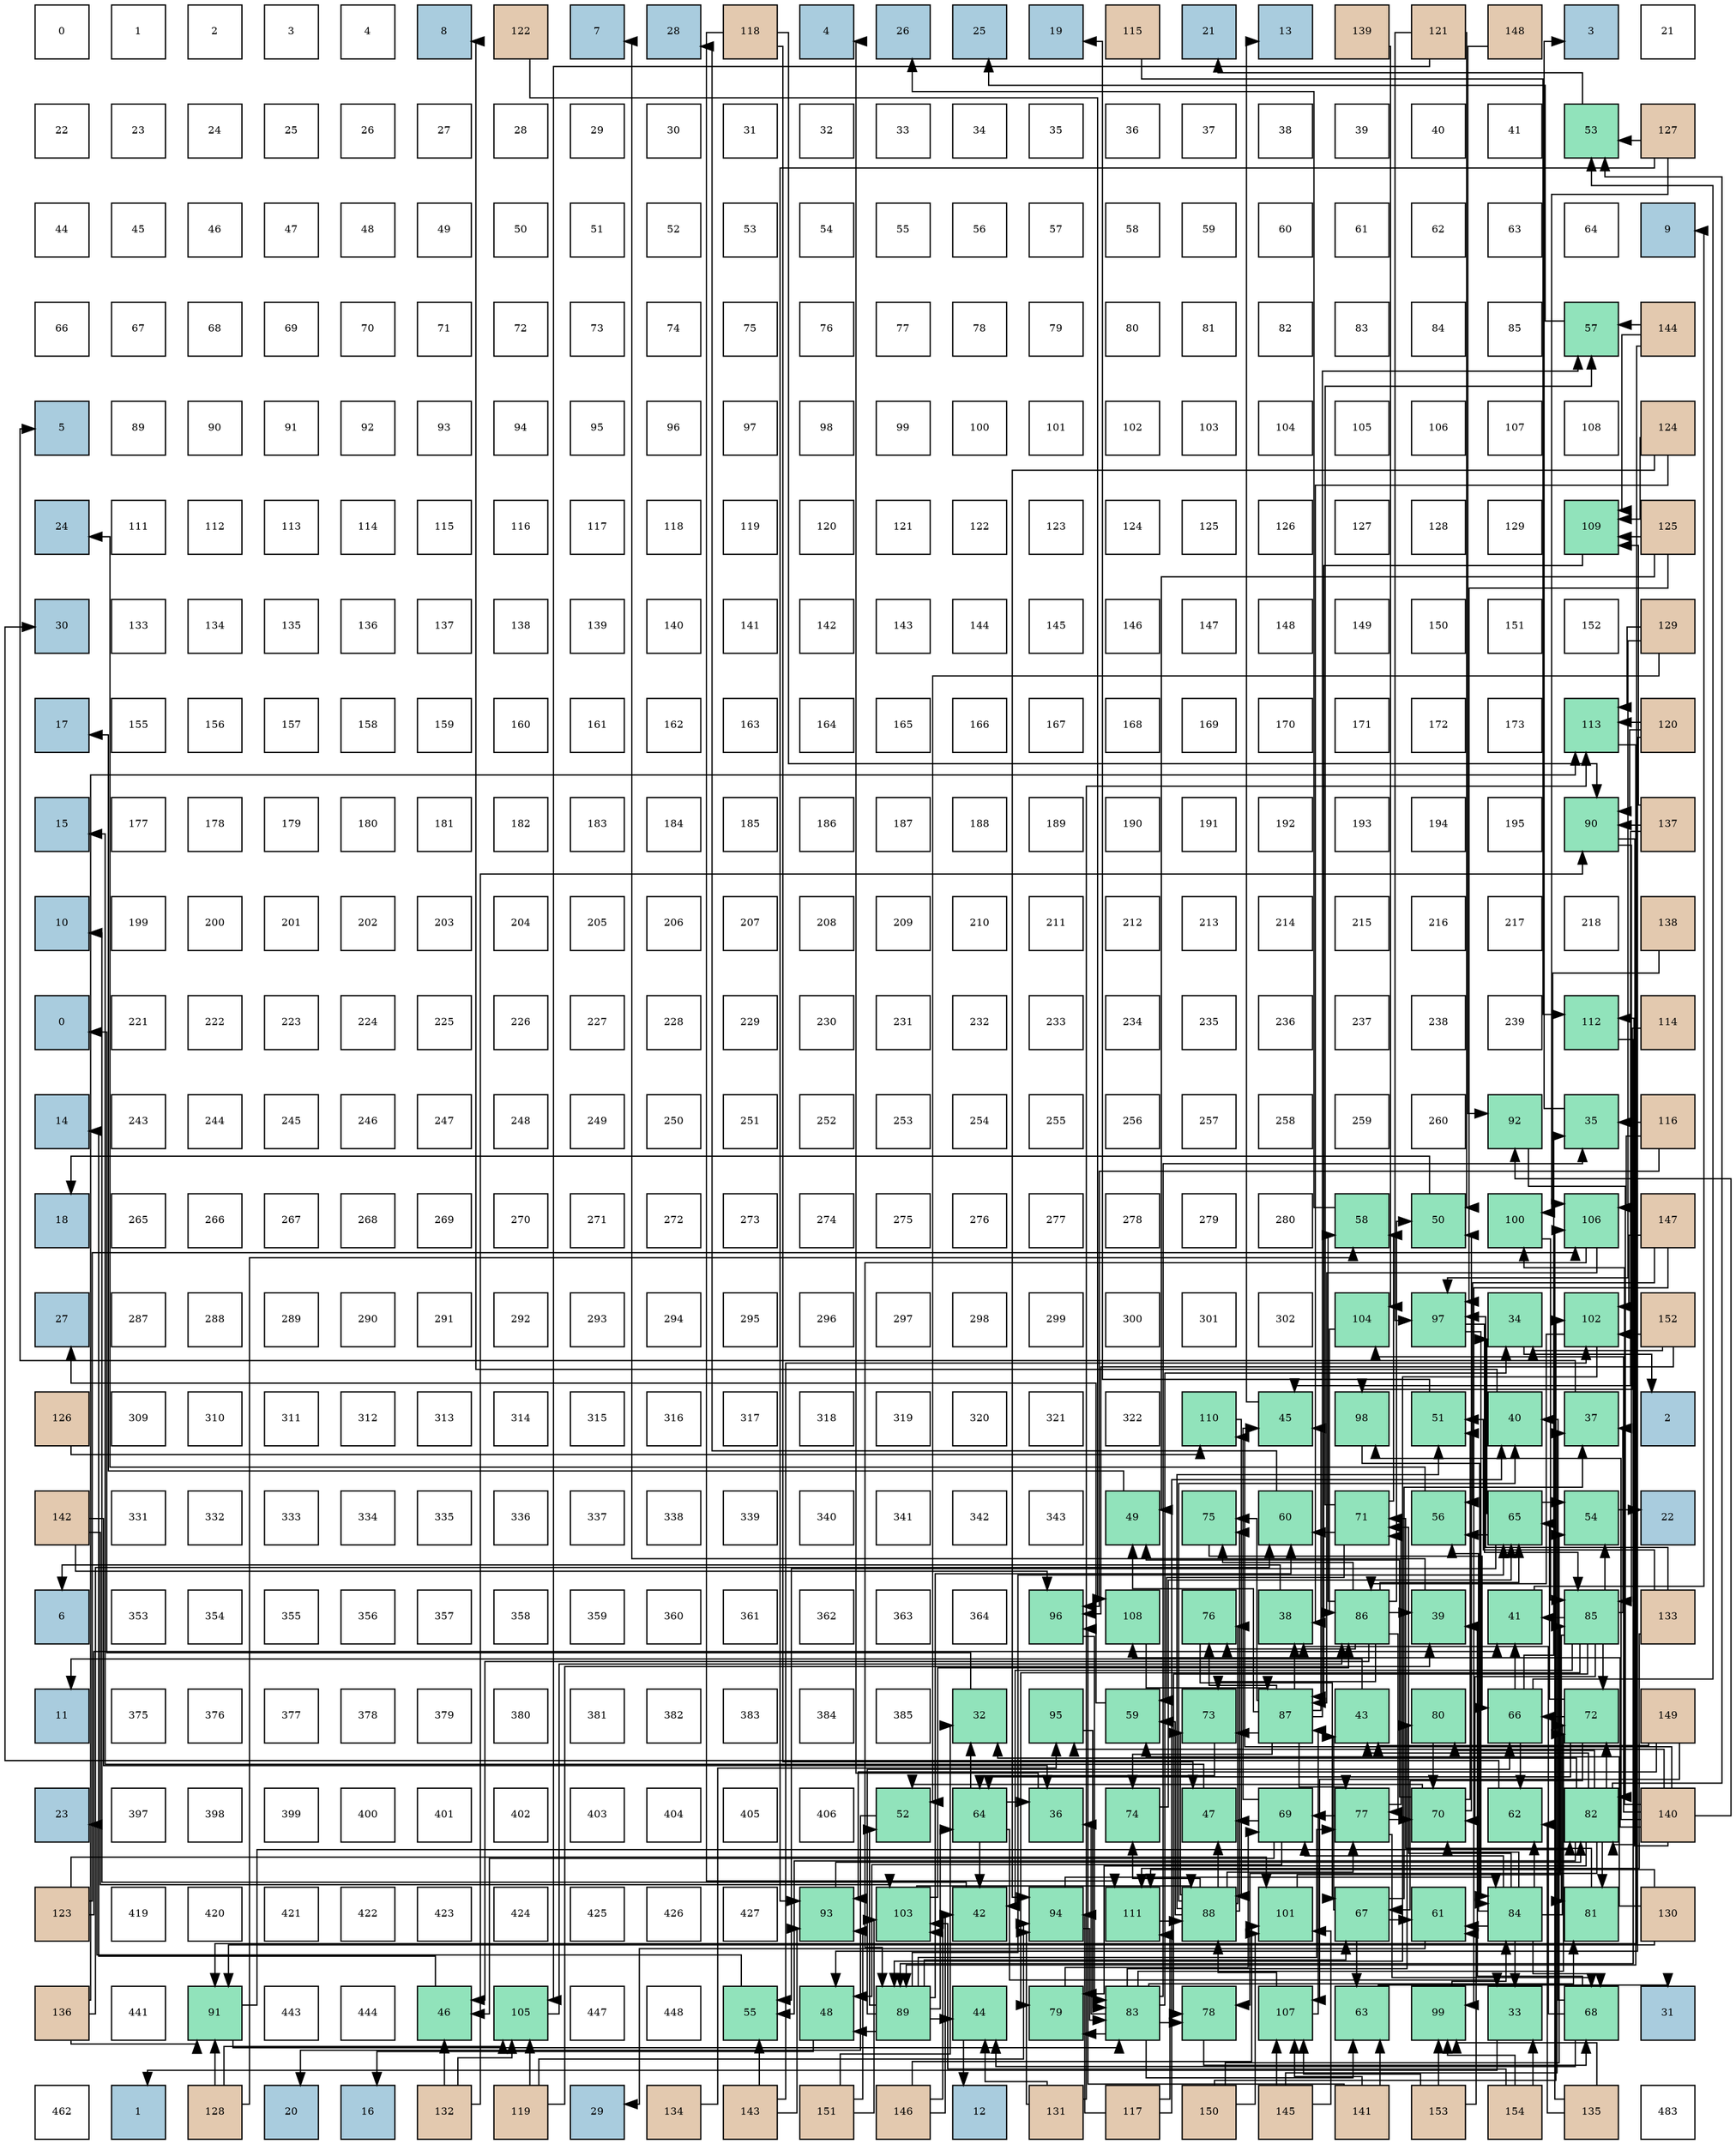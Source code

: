 digraph layout{
 rankdir=TB;
 splines=ortho;
 node [style=filled shape=square fixedsize=true width=0.6];
0[label="0", fontsize=8, fillcolor="#ffffff"];
1[label="1", fontsize=8, fillcolor="#ffffff"];
2[label="2", fontsize=8, fillcolor="#ffffff"];
3[label="3", fontsize=8, fillcolor="#ffffff"];
4[label="4", fontsize=8, fillcolor="#ffffff"];
5[label="8", fontsize=8, fillcolor="#a9ccde"];
6[label="122", fontsize=8, fillcolor="#e3c9af"];
7[label="7", fontsize=8, fillcolor="#a9ccde"];
8[label="28", fontsize=8, fillcolor="#a9ccde"];
9[label="118", fontsize=8, fillcolor="#e3c9af"];
10[label="4", fontsize=8, fillcolor="#a9ccde"];
11[label="26", fontsize=8, fillcolor="#a9ccde"];
12[label="25", fontsize=8, fillcolor="#a9ccde"];
13[label="19", fontsize=8, fillcolor="#a9ccde"];
14[label="115", fontsize=8, fillcolor="#e3c9af"];
15[label="21", fontsize=8, fillcolor="#a9ccde"];
16[label="13", fontsize=8, fillcolor="#a9ccde"];
17[label="139", fontsize=8, fillcolor="#e3c9af"];
18[label="121", fontsize=8, fillcolor="#e3c9af"];
19[label="148", fontsize=8, fillcolor="#e3c9af"];
20[label="3", fontsize=8, fillcolor="#a9ccde"];
21[label="21", fontsize=8, fillcolor="#ffffff"];
22[label="22", fontsize=8, fillcolor="#ffffff"];
23[label="23", fontsize=8, fillcolor="#ffffff"];
24[label="24", fontsize=8, fillcolor="#ffffff"];
25[label="25", fontsize=8, fillcolor="#ffffff"];
26[label="26", fontsize=8, fillcolor="#ffffff"];
27[label="27", fontsize=8, fillcolor="#ffffff"];
28[label="28", fontsize=8, fillcolor="#ffffff"];
29[label="29", fontsize=8, fillcolor="#ffffff"];
30[label="30", fontsize=8, fillcolor="#ffffff"];
31[label="31", fontsize=8, fillcolor="#ffffff"];
32[label="32", fontsize=8, fillcolor="#ffffff"];
33[label="33", fontsize=8, fillcolor="#ffffff"];
34[label="34", fontsize=8, fillcolor="#ffffff"];
35[label="35", fontsize=8, fillcolor="#ffffff"];
36[label="36", fontsize=8, fillcolor="#ffffff"];
37[label="37", fontsize=8, fillcolor="#ffffff"];
38[label="38", fontsize=8, fillcolor="#ffffff"];
39[label="39", fontsize=8, fillcolor="#ffffff"];
40[label="40", fontsize=8, fillcolor="#ffffff"];
41[label="41", fontsize=8, fillcolor="#ffffff"];
42[label="53", fontsize=8, fillcolor="#91e3bb"];
43[label="127", fontsize=8, fillcolor="#e3c9af"];
44[label="44", fontsize=8, fillcolor="#ffffff"];
45[label="45", fontsize=8, fillcolor="#ffffff"];
46[label="46", fontsize=8, fillcolor="#ffffff"];
47[label="47", fontsize=8, fillcolor="#ffffff"];
48[label="48", fontsize=8, fillcolor="#ffffff"];
49[label="49", fontsize=8, fillcolor="#ffffff"];
50[label="50", fontsize=8, fillcolor="#ffffff"];
51[label="51", fontsize=8, fillcolor="#ffffff"];
52[label="52", fontsize=8, fillcolor="#ffffff"];
53[label="53", fontsize=8, fillcolor="#ffffff"];
54[label="54", fontsize=8, fillcolor="#ffffff"];
55[label="55", fontsize=8, fillcolor="#ffffff"];
56[label="56", fontsize=8, fillcolor="#ffffff"];
57[label="57", fontsize=8, fillcolor="#ffffff"];
58[label="58", fontsize=8, fillcolor="#ffffff"];
59[label="59", fontsize=8, fillcolor="#ffffff"];
60[label="60", fontsize=8, fillcolor="#ffffff"];
61[label="61", fontsize=8, fillcolor="#ffffff"];
62[label="62", fontsize=8, fillcolor="#ffffff"];
63[label="63", fontsize=8, fillcolor="#ffffff"];
64[label="64", fontsize=8, fillcolor="#ffffff"];
65[label="9", fontsize=8, fillcolor="#a9ccde"];
66[label="66", fontsize=8, fillcolor="#ffffff"];
67[label="67", fontsize=8, fillcolor="#ffffff"];
68[label="68", fontsize=8, fillcolor="#ffffff"];
69[label="69", fontsize=8, fillcolor="#ffffff"];
70[label="70", fontsize=8, fillcolor="#ffffff"];
71[label="71", fontsize=8, fillcolor="#ffffff"];
72[label="72", fontsize=8, fillcolor="#ffffff"];
73[label="73", fontsize=8, fillcolor="#ffffff"];
74[label="74", fontsize=8, fillcolor="#ffffff"];
75[label="75", fontsize=8, fillcolor="#ffffff"];
76[label="76", fontsize=8, fillcolor="#ffffff"];
77[label="77", fontsize=8, fillcolor="#ffffff"];
78[label="78", fontsize=8, fillcolor="#ffffff"];
79[label="79", fontsize=8, fillcolor="#ffffff"];
80[label="80", fontsize=8, fillcolor="#ffffff"];
81[label="81", fontsize=8, fillcolor="#ffffff"];
82[label="82", fontsize=8, fillcolor="#ffffff"];
83[label="83", fontsize=8, fillcolor="#ffffff"];
84[label="84", fontsize=8, fillcolor="#ffffff"];
85[label="85", fontsize=8, fillcolor="#ffffff"];
86[label="57", fontsize=8, fillcolor="#91e3bb"];
87[label="144", fontsize=8, fillcolor="#e3c9af"];
88[label="5", fontsize=8, fillcolor="#a9ccde"];
89[label="89", fontsize=8, fillcolor="#ffffff"];
90[label="90", fontsize=8, fillcolor="#ffffff"];
91[label="91", fontsize=8, fillcolor="#ffffff"];
92[label="92", fontsize=8, fillcolor="#ffffff"];
93[label="93", fontsize=8, fillcolor="#ffffff"];
94[label="94", fontsize=8, fillcolor="#ffffff"];
95[label="95", fontsize=8, fillcolor="#ffffff"];
96[label="96", fontsize=8, fillcolor="#ffffff"];
97[label="97", fontsize=8, fillcolor="#ffffff"];
98[label="98", fontsize=8, fillcolor="#ffffff"];
99[label="99", fontsize=8, fillcolor="#ffffff"];
100[label="100", fontsize=8, fillcolor="#ffffff"];
101[label="101", fontsize=8, fillcolor="#ffffff"];
102[label="102", fontsize=8, fillcolor="#ffffff"];
103[label="103", fontsize=8, fillcolor="#ffffff"];
104[label="104", fontsize=8, fillcolor="#ffffff"];
105[label="105", fontsize=8, fillcolor="#ffffff"];
106[label="106", fontsize=8, fillcolor="#ffffff"];
107[label="107", fontsize=8, fillcolor="#ffffff"];
108[label="108", fontsize=8, fillcolor="#ffffff"];
109[label="124", fontsize=8, fillcolor="#e3c9af"];
110[label="24", fontsize=8, fillcolor="#a9ccde"];
111[label="111", fontsize=8, fillcolor="#ffffff"];
112[label="112", fontsize=8, fillcolor="#ffffff"];
113[label="113", fontsize=8, fillcolor="#ffffff"];
114[label="114", fontsize=8, fillcolor="#ffffff"];
115[label="115", fontsize=8, fillcolor="#ffffff"];
116[label="116", fontsize=8, fillcolor="#ffffff"];
117[label="117", fontsize=8, fillcolor="#ffffff"];
118[label="118", fontsize=8, fillcolor="#ffffff"];
119[label="119", fontsize=8, fillcolor="#ffffff"];
120[label="120", fontsize=8, fillcolor="#ffffff"];
121[label="121", fontsize=8, fillcolor="#ffffff"];
122[label="122", fontsize=8, fillcolor="#ffffff"];
123[label="123", fontsize=8, fillcolor="#ffffff"];
124[label="124", fontsize=8, fillcolor="#ffffff"];
125[label="125", fontsize=8, fillcolor="#ffffff"];
126[label="126", fontsize=8, fillcolor="#ffffff"];
127[label="127", fontsize=8, fillcolor="#ffffff"];
128[label="128", fontsize=8, fillcolor="#ffffff"];
129[label="129", fontsize=8, fillcolor="#ffffff"];
130[label="109", fontsize=8, fillcolor="#91e3bb"];
131[label="125", fontsize=8, fillcolor="#e3c9af"];
132[label="30", fontsize=8, fillcolor="#a9ccde"];
133[label="133", fontsize=8, fillcolor="#ffffff"];
134[label="134", fontsize=8, fillcolor="#ffffff"];
135[label="135", fontsize=8, fillcolor="#ffffff"];
136[label="136", fontsize=8, fillcolor="#ffffff"];
137[label="137", fontsize=8, fillcolor="#ffffff"];
138[label="138", fontsize=8, fillcolor="#ffffff"];
139[label="139", fontsize=8, fillcolor="#ffffff"];
140[label="140", fontsize=8, fillcolor="#ffffff"];
141[label="141", fontsize=8, fillcolor="#ffffff"];
142[label="142", fontsize=8, fillcolor="#ffffff"];
143[label="143", fontsize=8, fillcolor="#ffffff"];
144[label="144", fontsize=8, fillcolor="#ffffff"];
145[label="145", fontsize=8, fillcolor="#ffffff"];
146[label="146", fontsize=8, fillcolor="#ffffff"];
147[label="147", fontsize=8, fillcolor="#ffffff"];
148[label="148", fontsize=8, fillcolor="#ffffff"];
149[label="149", fontsize=8, fillcolor="#ffffff"];
150[label="150", fontsize=8, fillcolor="#ffffff"];
151[label="151", fontsize=8, fillcolor="#ffffff"];
152[label="152", fontsize=8, fillcolor="#ffffff"];
153[label="129", fontsize=8, fillcolor="#e3c9af"];
154[label="17", fontsize=8, fillcolor="#a9ccde"];
155[label="155", fontsize=8, fillcolor="#ffffff"];
156[label="156", fontsize=8, fillcolor="#ffffff"];
157[label="157", fontsize=8, fillcolor="#ffffff"];
158[label="158", fontsize=8, fillcolor="#ffffff"];
159[label="159", fontsize=8, fillcolor="#ffffff"];
160[label="160", fontsize=8, fillcolor="#ffffff"];
161[label="161", fontsize=8, fillcolor="#ffffff"];
162[label="162", fontsize=8, fillcolor="#ffffff"];
163[label="163", fontsize=8, fillcolor="#ffffff"];
164[label="164", fontsize=8, fillcolor="#ffffff"];
165[label="165", fontsize=8, fillcolor="#ffffff"];
166[label="166", fontsize=8, fillcolor="#ffffff"];
167[label="167", fontsize=8, fillcolor="#ffffff"];
168[label="168", fontsize=8, fillcolor="#ffffff"];
169[label="169", fontsize=8, fillcolor="#ffffff"];
170[label="170", fontsize=8, fillcolor="#ffffff"];
171[label="171", fontsize=8, fillcolor="#ffffff"];
172[label="172", fontsize=8, fillcolor="#ffffff"];
173[label="173", fontsize=8, fillcolor="#ffffff"];
174[label="113", fontsize=8, fillcolor="#91e3bb"];
175[label="120", fontsize=8, fillcolor="#e3c9af"];
176[label="15", fontsize=8, fillcolor="#a9ccde"];
177[label="177", fontsize=8, fillcolor="#ffffff"];
178[label="178", fontsize=8, fillcolor="#ffffff"];
179[label="179", fontsize=8, fillcolor="#ffffff"];
180[label="180", fontsize=8, fillcolor="#ffffff"];
181[label="181", fontsize=8, fillcolor="#ffffff"];
182[label="182", fontsize=8, fillcolor="#ffffff"];
183[label="183", fontsize=8, fillcolor="#ffffff"];
184[label="184", fontsize=8, fillcolor="#ffffff"];
185[label="185", fontsize=8, fillcolor="#ffffff"];
186[label="186", fontsize=8, fillcolor="#ffffff"];
187[label="187", fontsize=8, fillcolor="#ffffff"];
188[label="188", fontsize=8, fillcolor="#ffffff"];
189[label="189", fontsize=8, fillcolor="#ffffff"];
190[label="190", fontsize=8, fillcolor="#ffffff"];
191[label="191", fontsize=8, fillcolor="#ffffff"];
192[label="192", fontsize=8, fillcolor="#ffffff"];
193[label="193", fontsize=8, fillcolor="#ffffff"];
194[label="194", fontsize=8, fillcolor="#ffffff"];
195[label="195", fontsize=8, fillcolor="#ffffff"];
196[label="90", fontsize=8, fillcolor="#91e3bb"];
197[label="137", fontsize=8, fillcolor="#e3c9af"];
198[label="10", fontsize=8, fillcolor="#a9ccde"];
199[label="199", fontsize=8, fillcolor="#ffffff"];
200[label="200", fontsize=8, fillcolor="#ffffff"];
201[label="201", fontsize=8, fillcolor="#ffffff"];
202[label="202", fontsize=8, fillcolor="#ffffff"];
203[label="203", fontsize=8, fillcolor="#ffffff"];
204[label="204", fontsize=8, fillcolor="#ffffff"];
205[label="205", fontsize=8, fillcolor="#ffffff"];
206[label="206", fontsize=8, fillcolor="#ffffff"];
207[label="207", fontsize=8, fillcolor="#ffffff"];
208[label="208", fontsize=8, fillcolor="#ffffff"];
209[label="209", fontsize=8, fillcolor="#ffffff"];
210[label="210", fontsize=8, fillcolor="#ffffff"];
211[label="211", fontsize=8, fillcolor="#ffffff"];
212[label="212", fontsize=8, fillcolor="#ffffff"];
213[label="213", fontsize=8, fillcolor="#ffffff"];
214[label="214", fontsize=8, fillcolor="#ffffff"];
215[label="215", fontsize=8, fillcolor="#ffffff"];
216[label="216", fontsize=8, fillcolor="#ffffff"];
217[label="217", fontsize=8, fillcolor="#ffffff"];
218[label="218", fontsize=8, fillcolor="#ffffff"];
219[label="138", fontsize=8, fillcolor="#e3c9af"];
220[label="0", fontsize=8, fillcolor="#a9ccde"];
221[label="221", fontsize=8, fillcolor="#ffffff"];
222[label="222", fontsize=8, fillcolor="#ffffff"];
223[label="223", fontsize=8, fillcolor="#ffffff"];
224[label="224", fontsize=8, fillcolor="#ffffff"];
225[label="225", fontsize=8, fillcolor="#ffffff"];
226[label="226", fontsize=8, fillcolor="#ffffff"];
227[label="227", fontsize=8, fillcolor="#ffffff"];
228[label="228", fontsize=8, fillcolor="#ffffff"];
229[label="229", fontsize=8, fillcolor="#ffffff"];
230[label="230", fontsize=8, fillcolor="#ffffff"];
231[label="231", fontsize=8, fillcolor="#ffffff"];
232[label="232", fontsize=8, fillcolor="#ffffff"];
233[label="233", fontsize=8, fillcolor="#ffffff"];
234[label="234", fontsize=8, fillcolor="#ffffff"];
235[label="235", fontsize=8, fillcolor="#ffffff"];
236[label="236", fontsize=8, fillcolor="#ffffff"];
237[label="237", fontsize=8, fillcolor="#ffffff"];
238[label="238", fontsize=8, fillcolor="#ffffff"];
239[label="239", fontsize=8, fillcolor="#ffffff"];
240[label="112", fontsize=8, fillcolor="#91e3bb"];
241[label="114", fontsize=8, fillcolor="#e3c9af"];
242[label="14", fontsize=8, fillcolor="#a9ccde"];
243[label="243", fontsize=8, fillcolor="#ffffff"];
244[label="244", fontsize=8, fillcolor="#ffffff"];
245[label="245", fontsize=8, fillcolor="#ffffff"];
246[label="246", fontsize=8, fillcolor="#ffffff"];
247[label="247", fontsize=8, fillcolor="#ffffff"];
248[label="248", fontsize=8, fillcolor="#ffffff"];
249[label="249", fontsize=8, fillcolor="#ffffff"];
250[label="250", fontsize=8, fillcolor="#ffffff"];
251[label="251", fontsize=8, fillcolor="#ffffff"];
252[label="252", fontsize=8, fillcolor="#ffffff"];
253[label="253", fontsize=8, fillcolor="#ffffff"];
254[label="254", fontsize=8, fillcolor="#ffffff"];
255[label="255", fontsize=8, fillcolor="#ffffff"];
256[label="256", fontsize=8, fillcolor="#ffffff"];
257[label="257", fontsize=8, fillcolor="#ffffff"];
258[label="258", fontsize=8, fillcolor="#ffffff"];
259[label="259", fontsize=8, fillcolor="#ffffff"];
260[label="260", fontsize=8, fillcolor="#ffffff"];
261[label="92", fontsize=8, fillcolor="#91e3bb"];
262[label="35", fontsize=8, fillcolor="#91e3bb"];
263[label="116", fontsize=8, fillcolor="#e3c9af"];
264[label="18", fontsize=8, fillcolor="#a9ccde"];
265[label="265", fontsize=8, fillcolor="#ffffff"];
266[label="266", fontsize=8, fillcolor="#ffffff"];
267[label="267", fontsize=8, fillcolor="#ffffff"];
268[label="268", fontsize=8, fillcolor="#ffffff"];
269[label="269", fontsize=8, fillcolor="#ffffff"];
270[label="270", fontsize=8, fillcolor="#ffffff"];
271[label="271", fontsize=8, fillcolor="#ffffff"];
272[label="272", fontsize=8, fillcolor="#ffffff"];
273[label="273", fontsize=8, fillcolor="#ffffff"];
274[label="274", fontsize=8, fillcolor="#ffffff"];
275[label="275", fontsize=8, fillcolor="#ffffff"];
276[label="276", fontsize=8, fillcolor="#ffffff"];
277[label="277", fontsize=8, fillcolor="#ffffff"];
278[label="278", fontsize=8, fillcolor="#ffffff"];
279[label="279", fontsize=8, fillcolor="#ffffff"];
280[label="280", fontsize=8, fillcolor="#ffffff"];
281[label="58", fontsize=8, fillcolor="#91e3bb"];
282[label="50", fontsize=8, fillcolor="#91e3bb"];
283[label="100", fontsize=8, fillcolor="#91e3bb"];
284[label="106", fontsize=8, fillcolor="#91e3bb"];
285[label="147", fontsize=8, fillcolor="#e3c9af"];
286[label="27", fontsize=8, fillcolor="#a9ccde"];
287[label="287", fontsize=8, fillcolor="#ffffff"];
288[label="288", fontsize=8, fillcolor="#ffffff"];
289[label="289", fontsize=8, fillcolor="#ffffff"];
290[label="290", fontsize=8, fillcolor="#ffffff"];
291[label="291", fontsize=8, fillcolor="#ffffff"];
292[label="292", fontsize=8, fillcolor="#ffffff"];
293[label="293", fontsize=8, fillcolor="#ffffff"];
294[label="294", fontsize=8, fillcolor="#ffffff"];
295[label="295", fontsize=8, fillcolor="#ffffff"];
296[label="296", fontsize=8, fillcolor="#ffffff"];
297[label="297", fontsize=8, fillcolor="#ffffff"];
298[label="298", fontsize=8, fillcolor="#ffffff"];
299[label="299", fontsize=8, fillcolor="#ffffff"];
300[label="300", fontsize=8, fillcolor="#ffffff"];
301[label="301", fontsize=8, fillcolor="#ffffff"];
302[label="302", fontsize=8, fillcolor="#ffffff"];
303[label="104", fontsize=8, fillcolor="#91e3bb"];
304[label="97", fontsize=8, fillcolor="#91e3bb"];
305[label="34", fontsize=8, fillcolor="#91e3bb"];
306[label="102", fontsize=8, fillcolor="#91e3bb"];
307[label="152", fontsize=8, fillcolor="#e3c9af"];
308[label="126", fontsize=8, fillcolor="#e3c9af"];
309[label="309", fontsize=8, fillcolor="#ffffff"];
310[label="310", fontsize=8, fillcolor="#ffffff"];
311[label="311", fontsize=8, fillcolor="#ffffff"];
312[label="312", fontsize=8, fillcolor="#ffffff"];
313[label="313", fontsize=8, fillcolor="#ffffff"];
314[label="314", fontsize=8, fillcolor="#ffffff"];
315[label="315", fontsize=8, fillcolor="#ffffff"];
316[label="316", fontsize=8, fillcolor="#ffffff"];
317[label="317", fontsize=8, fillcolor="#ffffff"];
318[label="318", fontsize=8, fillcolor="#ffffff"];
319[label="319", fontsize=8, fillcolor="#ffffff"];
320[label="320", fontsize=8, fillcolor="#ffffff"];
321[label="321", fontsize=8, fillcolor="#ffffff"];
322[label="322", fontsize=8, fillcolor="#ffffff"];
323[label="110", fontsize=8, fillcolor="#91e3bb"];
324[label="45", fontsize=8, fillcolor="#91e3bb"];
325[label="98", fontsize=8, fillcolor="#91e3bb"];
326[label="51", fontsize=8, fillcolor="#91e3bb"];
327[label="40", fontsize=8, fillcolor="#91e3bb"];
328[label="37", fontsize=8, fillcolor="#91e3bb"];
329[label="2", fontsize=8, fillcolor="#a9ccde"];
330[label="142", fontsize=8, fillcolor="#e3c9af"];
331[label="331", fontsize=8, fillcolor="#ffffff"];
332[label="332", fontsize=8, fillcolor="#ffffff"];
333[label="333", fontsize=8, fillcolor="#ffffff"];
334[label="334", fontsize=8, fillcolor="#ffffff"];
335[label="335", fontsize=8, fillcolor="#ffffff"];
336[label="336", fontsize=8, fillcolor="#ffffff"];
337[label="337", fontsize=8, fillcolor="#ffffff"];
338[label="338", fontsize=8, fillcolor="#ffffff"];
339[label="339", fontsize=8, fillcolor="#ffffff"];
340[label="340", fontsize=8, fillcolor="#ffffff"];
341[label="341", fontsize=8, fillcolor="#ffffff"];
342[label="342", fontsize=8, fillcolor="#ffffff"];
343[label="343", fontsize=8, fillcolor="#ffffff"];
344[label="49", fontsize=8, fillcolor="#91e3bb"];
345[label="75", fontsize=8, fillcolor="#91e3bb"];
346[label="60", fontsize=8, fillcolor="#91e3bb"];
347[label="71", fontsize=8, fillcolor="#91e3bb"];
348[label="56", fontsize=8, fillcolor="#91e3bb"];
349[label="65", fontsize=8, fillcolor="#91e3bb"];
350[label="54", fontsize=8, fillcolor="#91e3bb"];
351[label="22", fontsize=8, fillcolor="#a9ccde"];
352[label="6", fontsize=8, fillcolor="#a9ccde"];
353[label="353", fontsize=8, fillcolor="#ffffff"];
354[label="354", fontsize=8, fillcolor="#ffffff"];
355[label="355", fontsize=8, fillcolor="#ffffff"];
356[label="356", fontsize=8, fillcolor="#ffffff"];
357[label="357", fontsize=8, fillcolor="#ffffff"];
358[label="358", fontsize=8, fillcolor="#ffffff"];
359[label="359", fontsize=8, fillcolor="#ffffff"];
360[label="360", fontsize=8, fillcolor="#ffffff"];
361[label="361", fontsize=8, fillcolor="#ffffff"];
362[label="362", fontsize=8, fillcolor="#ffffff"];
363[label="363", fontsize=8, fillcolor="#ffffff"];
364[label="364", fontsize=8, fillcolor="#ffffff"];
365[label="96", fontsize=8, fillcolor="#91e3bb"];
366[label="108", fontsize=8, fillcolor="#91e3bb"];
367[label="76", fontsize=8, fillcolor="#91e3bb"];
368[label="38", fontsize=8, fillcolor="#91e3bb"];
369[label="86", fontsize=8, fillcolor="#91e3bb"];
370[label="39", fontsize=8, fillcolor="#91e3bb"];
371[label="41", fontsize=8, fillcolor="#91e3bb"];
372[label="85", fontsize=8, fillcolor="#91e3bb"];
373[label="133", fontsize=8, fillcolor="#e3c9af"];
374[label="11", fontsize=8, fillcolor="#a9ccde"];
375[label="375", fontsize=8, fillcolor="#ffffff"];
376[label="376", fontsize=8, fillcolor="#ffffff"];
377[label="377", fontsize=8, fillcolor="#ffffff"];
378[label="378", fontsize=8, fillcolor="#ffffff"];
379[label="379", fontsize=8, fillcolor="#ffffff"];
380[label="380", fontsize=8, fillcolor="#ffffff"];
381[label="381", fontsize=8, fillcolor="#ffffff"];
382[label="382", fontsize=8, fillcolor="#ffffff"];
383[label="383", fontsize=8, fillcolor="#ffffff"];
384[label="384", fontsize=8, fillcolor="#ffffff"];
385[label="385", fontsize=8, fillcolor="#ffffff"];
386[label="32", fontsize=8, fillcolor="#91e3bb"];
387[label="95", fontsize=8, fillcolor="#91e3bb"];
388[label="59", fontsize=8, fillcolor="#91e3bb"];
389[label="73", fontsize=8, fillcolor="#91e3bb"];
390[label="87", fontsize=8, fillcolor="#91e3bb"];
391[label="43", fontsize=8, fillcolor="#91e3bb"];
392[label="80", fontsize=8, fillcolor="#91e3bb"];
393[label="66", fontsize=8, fillcolor="#91e3bb"];
394[label="72", fontsize=8, fillcolor="#91e3bb"];
395[label="149", fontsize=8, fillcolor="#e3c9af"];
396[label="23", fontsize=8, fillcolor="#a9ccde"];
397[label="397", fontsize=8, fillcolor="#ffffff"];
398[label="398", fontsize=8, fillcolor="#ffffff"];
399[label="399", fontsize=8, fillcolor="#ffffff"];
400[label="400", fontsize=8, fillcolor="#ffffff"];
401[label="401", fontsize=8, fillcolor="#ffffff"];
402[label="402", fontsize=8, fillcolor="#ffffff"];
403[label="403", fontsize=8, fillcolor="#ffffff"];
404[label="404", fontsize=8, fillcolor="#ffffff"];
405[label="405", fontsize=8, fillcolor="#ffffff"];
406[label="406", fontsize=8, fillcolor="#ffffff"];
407[label="52", fontsize=8, fillcolor="#91e3bb"];
408[label="64", fontsize=8, fillcolor="#91e3bb"];
409[label="36", fontsize=8, fillcolor="#91e3bb"];
410[label="74", fontsize=8, fillcolor="#91e3bb"];
411[label="47", fontsize=8, fillcolor="#91e3bb"];
412[label="69", fontsize=8, fillcolor="#91e3bb"];
413[label="77", fontsize=8, fillcolor="#91e3bb"];
414[label="70", fontsize=8, fillcolor="#91e3bb"];
415[label="62", fontsize=8, fillcolor="#91e3bb"];
416[label="82", fontsize=8, fillcolor="#91e3bb"];
417[label="140", fontsize=8, fillcolor="#e3c9af"];
418[label="123", fontsize=8, fillcolor="#e3c9af"];
419[label="419", fontsize=8, fillcolor="#ffffff"];
420[label="420", fontsize=8, fillcolor="#ffffff"];
421[label="421", fontsize=8, fillcolor="#ffffff"];
422[label="422", fontsize=8, fillcolor="#ffffff"];
423[label="423", fontsize=8, fillcolor="#ffffff"];
424[label="424", fontsize=8, fillcolor="#ffffff"];
425[label="425", fontsize=8, fillcolor="#ffffff"];
426[label="426", fontsize=8, fillcolor="#ffffff"];
427[label="427", fontsize=8, fillcolor="#ffffff"];
428[label="93", fontsize=8, fillcolor="#91e3bb"];
429[label="103", fontsize=8, fillcolor="#91e3bb"];
430[label="42", fontsize=8, fillcolor="#91e3bb"];
431[label="94", fontsize=8, fillcolor="#91e3bb"];
432[label="111", fontsize=8, fillcolor="#91e3bb"];
433[label="88", fontsize=8, fillcolor="#91e3bb"];
434[label="101", fontsize=8, fillcolor="#91e3bb"];
435[label="67", fontsize=8, fillcolor="#91e3bb"];
436[label="61", fontsize=8, fillcolor="#91e3bb"];
437[label="84", fontsize=8, fillcolor="#91e3bb"];
438[label="81", fontsize=8, fillcolor="#91e3bb"];
439[label="130", fontsize=8, fillcolor="#e3c9af"];
440[label="136", fontsize=8, fillcolor="#e3c9af"];
441[label="441", fontsize=8, fillcolor="#ffffff"];
442[label="91", fontsize=8, fillcolor="#91e3bb"];
443[label="443", fontsize=8, fillcolor="#ffffff"];
444[label="444", fontsize=8, fillcolor="#ffffff"];
445[label="46", fontsize=8, fillcolor="#91e3bb"];
446[label="105", fontsize=8, fillcolor="#91e3bb"];
447[label="447", fontsize=8, fillcolor="#ffffff"];
448[label="448", fontsize=8, fillcolor="#ffffff"];
449[label="55", fontsize=8, fillcolor="#91e3bb"];
450[label="48", fontsize=8, fillcolor="#91e3bb"];
451[label="89", fontsize=8, fillcolor="#91e3bb"];
452[label="44", fontsize=8, fillcolor="#91e3bb"];
453[label="79", fontsize=8, fillcolor="#91e3bb"];
454[label="83", fontsize=8, fillcolor="#91e3bb"];
455[label="78", fontsize=8, fillcolor="#91e3bb"];
456[label="107", fontsize=8, fillcolor="#91e3bb"];
457[label="63", fontsize=8, fillcolor="#91e3bb"];
458[label="99", fontsize=8, fillcolor="#91e3bb"];
459[label="33", fontsize=8, fillcolor="#91e3bb"];
460[label="68", fontsize=8, fillcolor="#91e3bb"];
461[label="31", fontsize=8, fillcolor="#a9ccde"];
462[label="462", fontsize=8, fillcolor="#ffffff"];
463[label="1", fontsize=8, fillcolor="#a9ccde"];
464[label="128", fontsize=8, fillcolor="#e3c9af"];
465[label="20", fontsize=8, fillcolor="#a9ccde"];
466[label="16", fontsize=8, fillcolor="#a9ccde"];
467[label="132", fontsize=8, fillcolor="#e3c9af"];
468[label="119", fontsize=8, fillcolor="#e3c9af"];
469[label="29", fontsize=8, fillcolor="#a9ccde"];
470[label="134", fontsize=8, fillcolor="#e3c9af"];
471[label="143", fontsize=8, fillcolor="#e3c9af"];
472[label="151", fontsize=8, fillcolor="#e3c9af"];
473[label="146", fontsize=8, fillcolor="#e3c9af"];
474[label="12", fontsize=8, fillcolor="#a9ccde"];
475[label="131", fontsize=8, fillcolor="#e3c9af"];
476[label="117", fontsize=8, fillcolor="#e3c9af"];
477[label="150", fontsize=8, fillcolor="#e3c9af"];
478[label="145", fontsize=8, fillcolor="#e3c9af"];
479[label="141", fontsize=8, fillcolor="#e3c9af"];
480[label="153", fontsize=8, fillcolor="#e3c9af"];
481[label="154", fontsize=8, fillcolor="#e3c9af"];
482[label="135", fontsize=8, fillcolor="#e3c9af"];
483[label="483", fontsize=8, fillcolor="#ffffff"];
edge [constraint=false, style=vis];386 -> 220;
459 -> 463;
305 -> 329;
262 -> 20;
409 -> 10;
328 -> 88;
368 -> 352;
370 -> 7;
327 -> 5;
371 -> 65;
430 -> 198;
391 -> 374;
452 -> 474;
324 -> 16;
445 -> 242;
411 -> 176;
450 -> 466;
344 -> 154;
282 -> 264;
326 -> 13;
407 -> 465;
42 -> 15;
350 -> 351;
449 -> 396;
348 -> 110;
86 -> 12;
281 -> 11;
388 -> 286;
346 -> 8;
436 -> 469;
415 -> 132;
457 -> 461;
408 -> 386;
408 -> 459;
408 -> 409;
408 -> 430;
349 -> 305;
349 -> 350;
349 -> 449;
349 -> 348;
393 -> 262;
393 -> 371;
393 -> 42;
393 -> 415;
435 -> 328;
435 -> 391;
435 -> 436;
435 -> 457;
460 -> 368;
460 -> 370;
460 -> 327;
460 -> 452;
412 -> 324;
412 -> 445;
412 -> 411;
412 -> 450;
414 -> 344;
414 -> 282;
414 -> 326;
414 -> 407;
347 -> 86;
347 -> 281;
347 -> 388;
347 -> 346;
394 -> 408;
394 -> 349;
394 -> 393;
394 -> 435;
389 -> 408;
410 -> 349;
345 -> 393;
367 -> 435;
413 -> 460;
413 -> 412;
413 -> 414;
413 -> 347;
455 -> 460;
453 -> 412;
392 -> 414;
438 -> 347;
416 -> 386;
416 -> 391;
416 -> 42;
416 -> 449;
416 -> 394;
416 -> 455;
416 -> 453;
416 -> 392;
416 -> 438;
454 -> 305;
454 -> 262;
454 -> 409;
454 -> 457;
454 -> 394;
454 -> 455;
454 -> 453;
454 -> 392;
454 -> 438;
437 -> 459;
437 -> 348;
437 -> 436;
437 -> 415;
437 -> 460;
437 -> 412;
437 -> 414;
437 -> 347;
437 -> 394;
372 -> 328;
372 -> 371;
372 -> 430;
372 -> 350;
372 -> 414;
372 -> 394;
372 -> 455;
372 -> 453;
372 -> 438;
369 -> 370;
369 -> 445;
369 -> 282;
369 -> 281;
369 -> 349;
369 -> 389;
369 -> 345;
369 -> 367;
369 -> 413;
390 -> 368;
390 -> 324;
390 -> 344;
390 -> 86;
390 -> 389;
390 -> 410;
390 -> 345;
390 -> 367;
390 -> 413;
433 -> 327;
433 -> 411;
433 -> 326;
433 -> 388;
433 -> 389;
433 -> 410;
433 -> 345;
433 -> 367;
433 -> 413;
451 -> 452;
451 -> 450;
451 -> 407;
451 -> 346;
451 -> 408;
451 -> 349;
451 -> 393;
451 -> 435;
451 -> 413;
196 -> 416;
196 -> 372;
442 -> 416;
442 -> 454;
261 -> 416;
428 -> 416;
431 -> 454;
431 -> 437;
387 -> 454;
365 -> 454;
304 -> 437;
304 -> 372;
325 -> 437;
458 -> 437;
283 -> 372;
434 -> 372;
306 -> 369;
306 -> 451;
429 -> 369;
429 -> 433;
303 -> 369;
446 -> 369;
284 -> 390;
284 -> 451;
456 -> 390;
456 -> 433;
366 -> 390;
130 -> 390;
323 -> 433;
432 -> 433;
240 -> 451;
174 -> 451;
241 -> 325;
14 -> 240;
263 -> 262;
263 -> 365;
263 -> 284;
476 -> 327;
476 -> 431;
476 -> 432;
9 -> 411;
9 -> 196;
9 -> 432;
468 -> 370;
468 -> 431;
468 -> 446;
175 -> 450;
175 -> 196;
175 -> 174;
18 -> 282;
18 -> 304;
18 -> 446;
6 -> 366;
418 -> 371;
418 -> 434;
418 -> 284;
109 -> 368;
109 -> 431;
109 -> 130;
131 -> 344;
131 -> 304;
131 -> 130;
308 -> 323;
43 -> 42;
43 -> 428;
43 -> 284;
464 -> 281;
464 -> 442;
464 -> 446;
153 -> 407;
153 -> 304;
153 -> 174;
439 -> 388;
439 -> 442;
439 -> 432;
475 -> 452;
475 -> 431;
475 -> 174;
467 -> 445;
467 -> 196;
467 -> 446;
373 -> 326;
373 -> 304;
373 -> 432;
470 -> 387;
482 -> 415;
482 -> 458;
482 -> 284;
440 -> 346;
440 -> 442;
440 -> 174;
197 -> 324;
197 -> 196;
197 -> 130;
219 -> 283;
17 -> 303;
417 -> 261;
417 -> 387;
417 -> 325;
417 -> 283;
417 -> 303;
417 -> 366;
417 -> 323;
417 -> 240;
479 -> 457;
479 -> 365;
479 -> 456;
330 -> 409;
330 -> 365;
330 -> 429;
471 -> 449;
471 -> 428;
471 -> 306;
87 -> 86;
87 -> 442;
87 -> 130;
478 -> 328;
478 -> 434;
478 -> 456;
473 -> 430;
473 -> 434;
473 -> 429;
285 -> 348;
285 -> 458;
285 -> 306;
19 -> 261;
395 -> 391;
395 -> 428;
395 -> 456;
477 -> 350;
477 -> 434;
477 -> 306;
472 -> 386;
472 -> 428;
472 -> 429;
307 -> 305;
307 -> 365;
307 -> 306;
480 -> 436;
480 -> 458;
480 -> 456;
481 -> 459;
481 -> 458;
481 -> 429;
edge [constraint=true, style=invis];
0 -> 22 -> 44 -> 66 -> 88 -> 110 -> 132 -> 154 -> 176 -> 198 -> 220 -> 242 -> 264 -> 286 -> 308 -> 330 -> 352 -> 374 -> 396 -> 418 -> 440 -> 462;
1 -> 23 -> 45 -> 67 -> 89 -> 111 -> 133 -> 155 -> 177 -> 199 -> 221 -> 243 -> 265 -> 287 -> 309 -> 331 -> 353 -> 375 -> 397 -> 419 -> 441 -> 463;
2 -> 24 -> 46 -> 68 -> 90 -> 112 -> 134 -> 156 -> 178 -> 200 -> 222 -> 244 -> 266 -> 288 -> 310 -> 332 -> 354 -> 376 -> 398 -> 420 -> 442 -> 464;
3 -> 25 -> 47 -> 69 -> 91 -> 113 -> 135 -> 157 -> 179 -> 201 -> 223 -> 245 -> 267 -> 289 -> 311 -> 333 -> 355 -> 377 -> 399 -> 421 -> 443 -> 465;
4 -> 26 -> 48 -> 70 -> 92 -> 114 -> 136 -> 158 -> 180 -> 202 -> 224 -> 246 -> 268 -> 290 -> 312 -> 334 -> 356 -> 378 -> 400 -> 422 -> 444 -> 466;
5 -> 27 -> 49 -> 71 -> 93 -> 115 -> 137 -> 159 -> 181 -> 203 -> 225 -> 247 -> 269 -> 291 -> 313 -> 335 -> 357 -> 379 -> 401 -> 423 -> 445 -> 467;
6 -> 28 -> 50 -> 72 -> 94 -> 116 -> 138 -> 160 -> 182 -> 204 -> 226 -> 248 -> 270 -> 292 -> 314 -> 336 -> 358 -> 380 -> 402 -> 424 -> 446 -> 468;
7 -> 29 -> 51 -> 73 -> 95 -> 117 -> 139 -> 161 -> 183 -> 205 -> 227 -> 249 -> 271 -> 293 -> 315 -> 337 -> 359 -> 381 -> 403 -> 425 -> 447 -> 469;
8 -> 30 -> 52 -> 74 -> 96 -> 118 -> 140 -> 162 -> 184 -> 206 -> 228 -> 250 -> 272 -> 294 -> 316 -> 338 -> 360 -> 382 -> 404 -> 426 -> 448 -> 470;
9 -> 31 -> 53 -> 75 -> 97 -> 119 -> 141 -> 163 -> 185 -> 207 -> 229 -> 251 -> 273 -> 295 -> 317 -> 339 -> 361 -> 383 -> 405 -> 427 -> 449 -> 471;
10 -> 32 -> 54 -> 76 -> 98 -> 120 -> 142 -> 164 -> 186 -> 208 -> 230 -> 252 -> 274 -> 296 -> 318 -> 340 -> 362 -> 384 -> 406 -> 428 -> 450 -> 472;
11 -> 33 -> 55 -> 77 -> 99 -> 121 -> 143 -> 165 -> 187 -> 209 -> 231 -> 253 -> 275 -> 297 -> 319 -> 341 -> 363 -> 385 -> 407 -> 429 -> 451 -> 473;
12 -> 34 -> 56 -> 78 -> 100 -> 122 -> 144 -> 166 -> 188 -> 210 -> 232 -> 254 -> 276 -> 298 -> 320 -> 342 -> 364 -> 386 -> 408 -> 430 -> 452 -> 474;
13 -> 35 -> 57 -> 79 -> 101 -> 123 -> 145 -> 167 -> 189 -> 211 -> 233 -> 255 -> 277 -> 299 -> 321 -> 343 -> 365 -> 387 -> 409 -> 431 -> 453 -> 475;
14 -> 36 -> 58 -> 80 -> 102 -> 124 -> 146 -> 168 -> 190 -> 212 -> 234 -> 256 -> 278 -> 300 -> 322 -> 344 -> 366 -> 388 -> 410 -> 432 -> 454 -> 476;
15 -> 37 -> 59 -> 81 -> 103 -> 125 -> 147 -> 169 -> 191 -> 213 -> 235 -> 257 -> 279 -> 301 -> 323 -> 345 -> 367 -> 389 -> 411 -> 433 -> 455 -> 477;
16 -> 38 -> 60 -> 82 -> 104 -> 126 -> 148 -> 170 -> 192 -> 214 -> 236 -> 258 -> 280 -> 302 -> 324 -> 346 -> 368 -> 390 -> 412 -> 434 -> 456 -> 478;
17 -> 39 -> 61 -> 83 -> 105 -> 127 -> 149 -> 171 -> 193 -> 215 -> 237 -> 259 -> 281 -> 303 -> 325 -> 347 -> 369 -> 391 -> 413 -> 435 -> 457 -> 479;
18 -> 40 -> 62 -> 84 -> 106 -> 128 -> 150 -> 172 -> 194 -> 216 -> 238 -> 260 -> 282 -> 304 -> 326 -> 348 -> 370 -> 392 -> 414 -> 436 -> 458 -> 480;
19 -> 41 -> 63 -> 85 -> 107 -> 129 -> 151 -> 173 -> 195 -> 217 -> 239 -> 261 -> 283 -> 305 -> 327 -> 349 -> 371 -> 393 -> 415 -> 437 -> 459 -> 481;
20 -> 42 -> 64 -> 86 -> 108 -> 130 -> 152 -> 174 -> 196 -> 218 -> 240 -> 262 -> 284 -> 306 -> 328 -> 350 -> 372 -> 394 -> 416 -> 438 -> 460 -> 482;
21 -> 43 -> 65 -> 87 -> 109 -> 131 -> 153 -> 175 -> 197 -> 219 -> 241 -> 263 -> 285 -> 307 -> 329 -> 351 -> 373 -> 395 -> 417 -> 439 -> 461 -> 483;
rank = same {0 -> 1 -> 2 -> 3 -> 4 -> 5 -> 6 -> 7 -> 8 -> 9 -> 10 -> 11 -> 12 -> 13 -> 14 -> 15 -> 16 -> 17 -> 18 -> 19 -> 20 -> 21};
rank = same {22 -> 23 -> 24 -> 25 -> 26 -> 27 -> 28 -> 29 -> 30 -> 31 -> 32 -> 33 -> 34 -> 35 -> 36 -> 37 -> 38 -> 39 -> 40 -> 41 -> 42 -> 43};
rank = same {44 -> 45 -> 46 -> 47 -> 48 -> 49 -> 50 -> 51 -> 52 -> 53 -> 54 -> 55 -> 56 -> 57 -> 58 -> 59 -> 60 -> 61 -> 62 -> 63 -> 64 -> 65};
rank = same {66 -> 67 -> 68 -> 69 -> 70 -> 71 -> 72 -> 73 -> 74 -> 75 -> 76 -> 77 -> 78 -> 79 -> 80 -> 81 -> 82 -> 83 -> 84 -> 85 -> 86 -> 87};
rank = same {88 -> 89 -> 90 -> 91 -> 92 -> 93 -> 94 -> 95 -> 96 -> 97 -> 98 -> 99 -> 100 -> 101 -> 102 -> 103 -> 104 -> 105 -> 106 -> 107 -> 108 -> 109};
rank = same {110 -> 111 -> 112 -> 113 -> 114 -> 115 -> 116 -> 117 -> 118 -> 119 -> 120 -> 121 -> 122 -> 123 -> 124 -> 125 -> 126 -> 127 -> 128 -> 129 -> 130 -> 131};
rank = same {132 -> 133 -> 134 -> 135 -> 136 -> 137 -> 138 -> 139 -> 140 -> 141 -> 142 -> 143 -> 144 -> 145 -> 146 -> 147 -> 148 -> 149 -> 150 -> 151 -> 152 -> 153};
rank = same {154 -> 155 -> 156 -> 157 -> 158 -> 159 -> 160 -> 161 -> 162 -> 163 -> 164 -> 165 -> 166 -> 167 -> 168 -> 169 -> 170 -> 171 -> 172 -> 173 -> 174 -> 175};
rank = same {176 -> 177 -> 178 -> 179 -> 180 -> 181 -> 182 -> 183 -> 184 -> 185 -> 186 -> 187 -> 188 -> 189 -> 190 -> 191 -> 192 -> 193 -> 194 -> 195 -> 196 -> 197};
rank = same {198 -> 199 -> 200 -> 201 -> 202 -> 203 -> 204 -> 205 -> 206 -> 207 -> 208 -> 209 -> 210 -> 211 -> 212 -> 213 -> 214 -> 215 -> 216 -> 217 -> 218 -> 219};
rank = same {220 -> 221 -> 222 -> 223 -> 224 -> 225 -> 226 -> 227 -> 228 -> 229 -> 230 -> 231 -> 232 -> 233 -> 234 -> 235 -> 236 -> 237 -> 238 -> 239 -> 240 -> 241};
rank = same {242 -> 243 -> 244 -> 245 -> 246 -> 247 -> 248 -> 249 -> 250 -> 251 -> 252 -> 253 -> 254 -> 255 -> 256 -> 257 -> 258 -> 259 -> 260 -> 261 -> 262 -> 263};
rank = same {264 -> 265 -> 266 -> 267 -> 268 -> 269 -> 270 -> 271 -> 272 -> 273 -> 274 -> 275 -> 276 -> 277 -> 278 -> 279 -> 280 -> 281 -> 282 -> 283 -> 284 -> 285};
rank = same {286 -> 287 -> 288 -> 289 -> 290 -> 291 -> 292 -> 293 -> 294 -> 295 -> 296 -> 297 -> 298 -> 299 -> 300 -> 301 -> 302 -> 303 -> 304 -> 305 -> 306 -> 307};
rank = same {308 -> 309 -> 310 -> 311 -> 312 -> 313 -> 314 -> 315 -> 316 -> 317 -> 318 -> 319 -> 320 -> 321 -> 322 -> 323 -> 324 -> 325 -> 326 -> 327 -> 328 -> 329};
rank = same {330 -> 331 -> 332 -> 333 -> 334 -> 335 -> 336 -> 337 -> 338 -> 339 -> 340 -> 341 -> 342 -> 343 -> 344 -> 345 -> 346 -> 347 -> 348 -> 349 -> 350 -> 351};
rank = same {352 -> 353 -> 354 -> 355 -> 356 -> 357 -> 358 -> 359 -> 360 -> 361 -> 362 -> 363 -> 364 -> 365 -> 366 -> 367 -> 368 -> 369 -> 370 -> 371 -> 372 -> 373};
rank = same {374 -> 375 -> 376 -> 377 -> 378 -> 379 -> 380 -> 381 -> 382 -> 383 -> 384 -> 385 -> 386 -> 387 -> 388 -> 389 -> 390 -> 391 -> 392 -> 393 -> 394 -> 395};
rank = same {396 -> 397 -> 398 -> 399 -> 400 -> 401 -> 402 -> 403 -> 404 -> 405 -> 406 -> 407 -> 408 -> 409 -> 410 -> 411 -> 412 -> 413 -> 414 -> 415 -> 416 -> 417};
rank = same {418 -> 419 -> 420 -> 421 -> 422 -> 423 -> 424 -> 425 -> 426 -> 427 -> 428 -> 429 -> 430 -> 431 -> 432 -> 433 -> 434 -> 435 -> 436 -> 437 -> 438 -> 439};
rank = same {440 -> 441 -> 442 -> 443 -> 444 -> 445 -> 446 -> 447 -> 448 -> 449 -> 450 -> 451 -> 452 -> 453 -> 454 -> 455 -> 456 -> 457 -> 458 -> 459 -> 460 -> 461};
rank = same {462 -> 463 -> 464 -> 465 -> 466 -> 467 -> 468 -> 469 -> 470 -> 471 -> 472 -> 473 -> 474 -> 475 -> 476 -> 477 -> 478 -> 479 -> 480 -> 481 -> 482 -> 483};
}